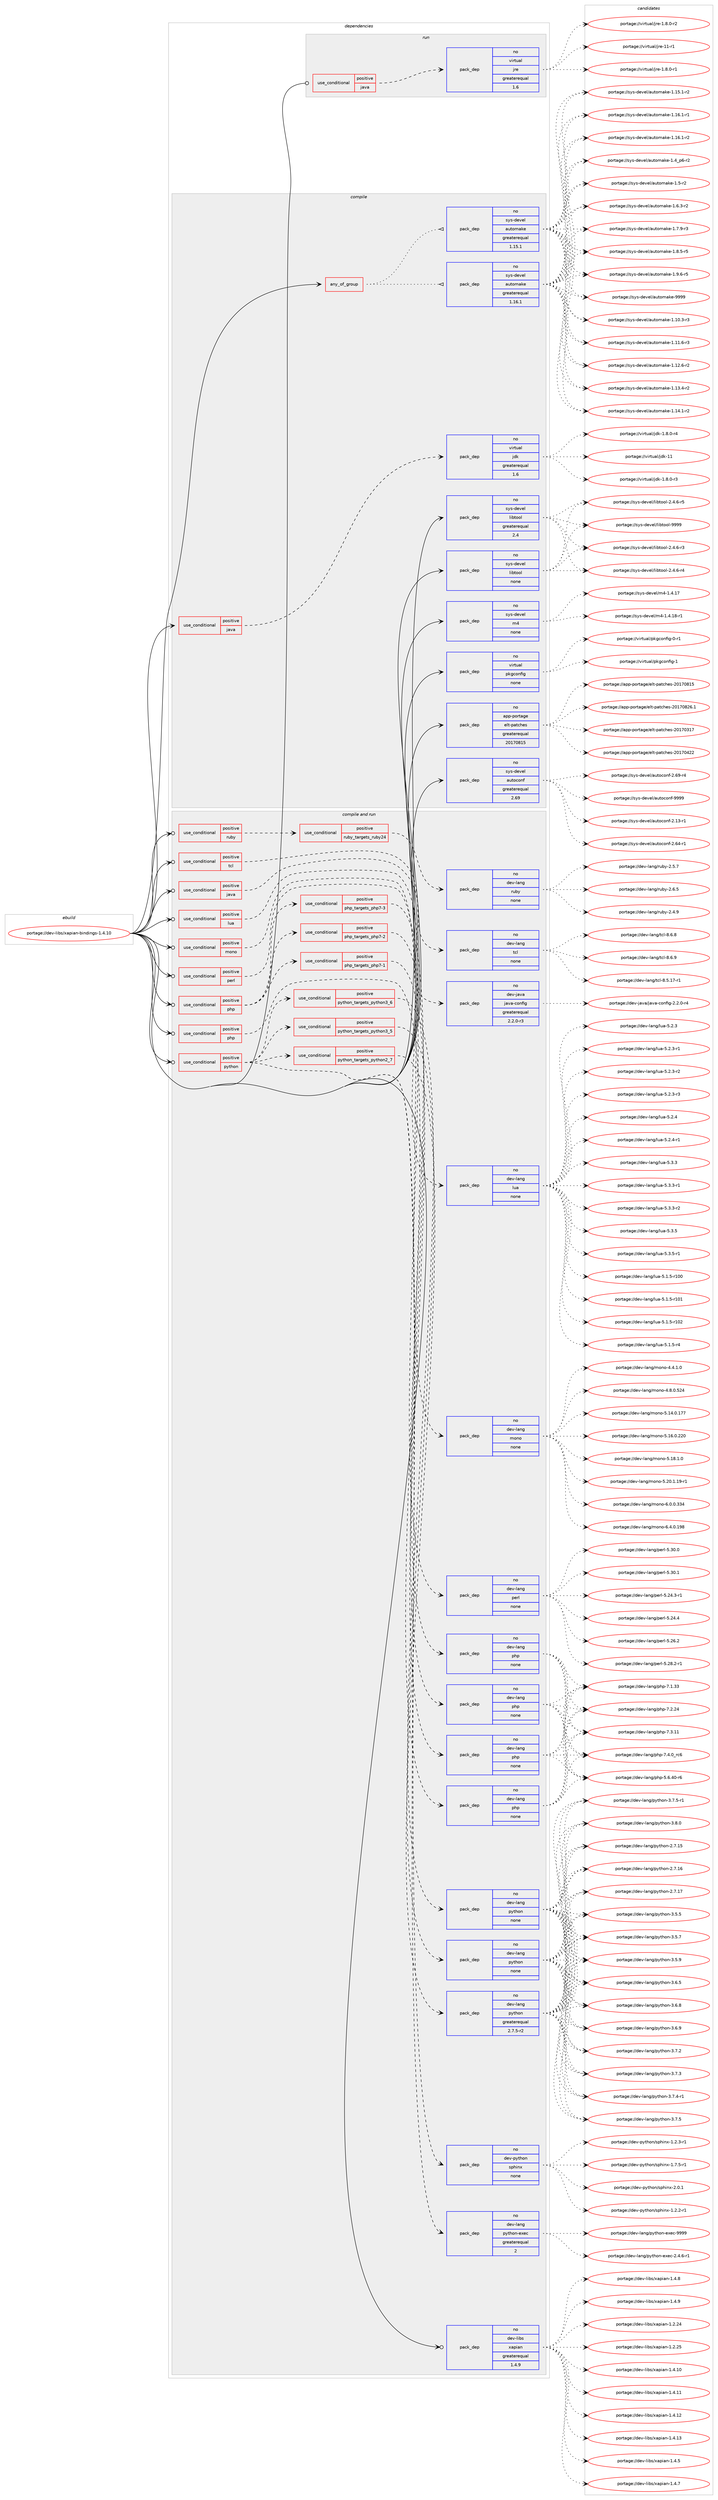 digraph prolog {

# *************
# Graph options
# *************

newrank=true;
concentrate=true;
compound=true;
graph [rankdir=LR,fontname=Helvetica,fontsize=10,ranksep=1.5];#, ranksep=2.5, nodesep=0.2];
edge  [arrowhead=vee];
node  [fontname=Helvetica,fontsize=10];

# **********
# The ebuild
# **********

subgraph cluster_leftcol {
color=gray;
rank=same;
label=<<i>ebuild</i>>;
id [label="portage://dev-libs/xapian-bindings-1.4.10", color=red, width=4, href="../dev-libs/xapian-bindings-1.4.10.svg"];
}

# ****************
# The dependencies
# ****************

subgraph cluster_midcol {
color=gray;
label=<<i>dependencies</i>>;
subgraph cluster_compile {
fillcolor="#eeeeee";
style=filled;
label=<<i>compile</i>>;
subgraph any3067 {
dependency104569 [label=<<TABLE BORDER="0" CELLBORDER="1" CELLSPACING="0" CELLPADDING="4"><TR><TD CELLPADDING="10">any_of_group</TD></TR></TABLE>>, shape=none, color=red];subgraph pack79451 {
dependency104570 [label=<<TABLE BORDER="0" CELLBORDER="1" CELLSPACING="0" CELLPADDING="4" WIDTH="220"><TR><TD ROWSPAN="6" CELLPADDING="30">pack_dep</TD></TR><TR><TD WIDTH="110">no</TD></TR><TR><TD>sys-devel</TD></TR><TR><TD>automake</TD></TR><TR><TD>greaterequal</TD></TR><TR><TD>1.16.1</TD></TR></TABLE>>, shape=none, color=blue];
}
dependency104569:e -> dependency104570:w [weight=20,style="dotted",arrowhead="oinv"];
subgraph pack79452 {
dependency104571 [label=<<TABLE BORDER="0" CELLBORDER="1" CELLSPACING="0" CELLPADDING="4" WIDTH="220"><TR><TD ROWSPAN="6" CELLPADDING="30">pack_dep</TD></TR><TR><TD WIDTH="110">no</TD></TR><TR><TD>sys-devel</TD></TR><TR><TD>automake</TD></TR><TR><TD>greaterequal</TD></TR><TR><TD>1.15.1</TD></TR></TABLE>>, shape=none, color=blue];
}
dependency104569:e -> dependency104571:w [weight=20,style="dotted",arrowhead="oinv"];
}
id:e -> dependency104569:w [weight=20,style="solid",arrowhead="vee"];
subgraph cond21989 {
dependency104572 [label=<<TABLE BORDER="0" CELLBORDER="1" CELLSPACING="0" CELLPADDING="4"><TR><TD ROWSPAN="3" CELLPADDING="10">use_conditional</TD></TR><TR><TD>positive</TD></TR><TR><TD>java</TD></TR></TABLE>>, shape=none, color=red];
subgraph pack79453 {
dependency104573 [label=<<TABLE BORDER="0" CELLBORDER="1" CELLSPACING="0" CELLPADDING="4" WIDTH="220"><TR><TD ROWSPAN="6" CELLPADDING="30">pack_dep</TD></TR><TR><TD WIDTH="110">no</TD></TR><TR><TD>virtual</TD></TR><TR><TD>jdk</TD></TR><TR><TD>greaterequal</TD></TR><TR><TD>1.6</TD></TR></TABLE>>, shape=none, color=blue];
}
dependency104572:e -> dependency104573:w [weight=20,style="dashed",arrowhead="vee"];
}
id:e -> dependency104572:w [weight=20,style="solid",arrowhead="vee"];
subgraph pack79454 {
dependency104574 [label=<<TABLE BORDER="0" CELLBORDER="1" CELLSPACING="0" CELLPADDING="4" WIDTH="220"><TR><TD ROWSPAN="6" CELLPADDING="30">pack_dep</TD></TR><TR><TD WIDTH="110">no</TD></TR><TR><TD>app-portage</TD></TR><TR><TD>elt-patches</TD></TR><TR><TD>greaterequal</TD></TR><TR><TD>20170815</TD></TR></TABLE>>, shape=none, color=blue];
}
id:e -> dependency104574:w [weight=20,style="solid",arrowhead="vee"];
subgraph pack79455 {
dependency104575 [label=<<TABLE BORDER="0" CELLBORDER="1" CELLSPACING="0" CELLPADDING="4" WIDTH="220"><TR><TD ROWSPAN="6" CELLPADDING="30">pack_dep</TD></TR><TR><TD WIDTH="110">no</TD></TR><TR><TD>sys-devel</TD></TR><TR><TD>autoconf</TD></TR><TR><TD>greaterequal</TD></TR><TR><TD>2.69</TD></TR></TABLE>>, shape=none, color=blue];
}
id:e -> dependency104575:w [weight=20,style="solid",arrowhead="vee"];
subgraph pack79456 {
dependency104576 [label=<<TABLE BORDER="0" CELLBORDER="1" CELLSPACING="0" CELLPADDING="4" WIDTH="220"><TR><TD ROWSPAN="6" CELLPADDING="30">pack_dep</TD></TR><TR><TD WIDTH="110">no</TD></TR><TR><TD>sys-devel</TD></TR><TR><TD>libtool</TD></TR><TR><TD>greaterequal</TD></TR><TR><TD>2.4</TD></TR></TABLE>>, shape=none, color=blue];
}
id:e -> dependency104576:w [weight=20,style="solid",arrowhead="vee"];
subgraph pack79457 {
dependency104577 [label=<<TABLE BORDER="0" CELLBORDER="1" CELLSPACING="0" CELLPADDING="4" WIDTH="220"><TR><TD ROWSPAN="6" CELLPADDING="30">pack_dep</TD></TR><TR><TD WIDTH="110">no</TD></TR><TR><TD>sys-devel</TD></TR><TR><TD>libtool</TD></TR><TR><TD>none</TD></TR><TR><TD></TD></TR></TABLE>>, shape=none, color=blue];
}
id:e -> dependency104577:w [weight=20,style="solid",arrowhead="vee"];
subgraph pack79458 {
dependency104578 [label=<<TABLE BORDER="0" CELLBORDER="1" CELLSPACING="0" CELLPADDING="4" WIDTH="220"><TR><TD ROWSPAN="6" CELLPADDING="30">pack_dep</TD></TR><TR><TD WIDTH="110">no</TD></TR><TR><TD>sys-devel</TD></TR><TR><TD>m4</TD></TR><TR><TD>none</TD></TR><TR><TD></TD></TR></TABLE>>, shape=none, color=blue];
}
id:e -> dependency104578:w [weight=20,style="solid",arrowhead="vee"];
subgraph pack79459 {
dependency104579 [label=<<TABLE BORDER="0" CELLBORDER="1" CELLSPACING="0" CELLPADDING="4" WIDTH="220"><TR><TD ROWSPAN="6" CELLPADDING="30">pack_dep</TD></TR><TR><TD WIDTH="110">no</TD></TR><TR><TD>virtual</TD></TR><TR><TD>pkgconfig</TD></TR><TR><TD>none</TD></TR><TR><TD></TD></TR></TABLE>>, shape=none, color=blue];
}
id:e -> dependency104579:w [weight=20,style="solid",arrowhead="vee"];
}
subgraph cluster_compileandrun {
fillcolor="#eeeeee";
style=filled;
label=<<i>compile and run</i>>;
subgraph cond21990 {
dependency104580 [label=<<TABLE BORDER="0" CELLBORDER="1" CELLSPACING="0" CELLPADDING="4"><TR><TD ROWSPAN="3" CELLPADDING="10">use_conditional</TD></TR><TR><TD>positive</TD></TR><TR><TD>java</TD></TR></TABLE>>, shape=none, color=red];
subgraph pack79460 {
dependency104581 [label=<<TABLE BORDER="0" CELLBORDER="1" CELLSPACING="0" CELLPADDING="4" WIDTH="220"><TR><TD ROWSPAN="6" CELLPADDING="30">pack_dep</TD></TR><TR><TD WIDTH="110">no</TD></TR><TR><TD>dev-java</TD></TR><TR><TD>java-config</TD></TR><TR><TD>greaterequal</TD></TR><TR><TD>2.2.0-r3</TD></TR></TABLE>>, shape=none, color=blue];
}
dependency104580:e -> dependency104581:w [weight=20,style="dashed",arrowhead="vee"];
}
id:e -> dependency104580:w [weight=20,style="solid",arrowhead="odotvee"];
subgraph cond21991 {
dependency104582 [label=<<TABLE BORDER="0" CELLBORDER="1" CELLSPACING="0" CELLPADDING="4"><TR><TD ROWSPAN="3" CELLPADDING="10">use_conditional</TD></TR><TR><TD>positive</TD></TR><TR><TD>lua</TD></TR></TABLE>>, shape=none, color=red];
subgraph pack79461 {
dependency104583 [label=<<TABLE BORDER="0" CELLBORDER="1" CELLSPACING="0" CELLPADDING="4" WIDTH="220"><TR><TD ROWSPAN="6" CELLPADDING="30">pack_dep</TD></TR><TR><TD WIDTH="110">no</TD></TR><TR><TD>dev-lang</TD></TR><TR><TD>lua</TD></TR><TR><TD>none</TD></TR><TR><TD></TD></TR></TABLE>>, shape=none, color=blue];
}
dependency104582:e -> dependency104583:w [weight=20,style="dashed",arrowhead="vee"];
}
id:e -> dependency104582:w [weight=20,style="solid",arrowhead="odotvee"];
subgraph cond21992 {
dependency104584 [label=<<TABLE BORDER="0" CELLBORDER="1" CELLSPACING="0" CELLPADDING="4"><TR><TD ROWSPAN="3" CELLPADDING="10">use_conditional</TD></TR><TR><TD>positive</TD></TR><TR><TD>mono</TD></TR></TABLE>>, shape=none, color=red];
subgraph pack79462 {
dependency104585 [label=<<TABLE BORDER="0" CELLBORDER="1" CELLSPACING="0" CELLPADDING="4" WIDTH="220"><TR><TD ROWSPAN="6" CELLPADDING="30">pack_dep</TD></TR><TR><TD WIDTH="110">no</TD></TR><TR><TD>dev-lang</TD></TR><TR><TD>mono</TD></TR><TR><TD>none</TD></TR><TR><TD></TD></TR></TABLE>>, shape=none, color=blue];
}
dependency104584:e -> dependency104585:w [weight=20,style="dashed",arrowhead="vee"];
}
id:e -> dependency104584:w [weight=20,style="solid",arrowhead="odotvee"];
subgraph cond21993 {
dependency104586 [label=<<TABLE BORDER="0" CELLBORDER="1" CELLSPACING="0" CELLPADDING="4"><TR><TD ROWSPAN="3" CELLPADDING="10">use_conditional</TD></TR><TR><TD>positive</TD></TR><TR><TD>perl</TD></TR></TABLE>>, shape=none, color=red];
subgraph pack79463 {
dependency104587 [label=<<TABLE BORDER="0" CELLBORDER="1" CELLSPACING="0" CELLPADDING="4" WIDTH="220"><TR><TD ROWSPAN="6" CELLPADDING="30">pack_dep</TD></TR><TR><TD WIDTH="110">no</TD></TR><TR><TD>dev-lang</TD></TR><TR><TD>perl</TD></TR><TR><TD>none</TD></TR><TR><TD></TD></TR></TABLE>>, shape=none, color=blue];
}
dependency104586:e -> dependency104587:w [weight=20,style="dashed",arrowhead="vee"];
}
id:e -> dependency104586:w [weight=20,style="solid",arrowhead="odotvee"];
subgraph cond21994 {
dependency104588 [label=<<TABLE BORDER="0" CELLBORDER="1" CELLSPACING="0" CELLPADDING="4"><TR><TD ROWSPAN="3" CELLPADDING="10">use_conditional</TD></TR><TR><TD>positive</TD></TR><TR><TD>php</TD></TR></TABLE>>, shape=none, color=red];
subgraph cond21995 {
dependency104589 [label=<<TABLE BORDER="0" CELLBORDER="1" CELLSPACING="0" CELLPADDING="4"><TR><TD ROWSPAN="3" CELLPADDING="10">use_conditional</TD></TR><TR><TD>positive</TD></TR><TR><TD>php_targets_php7-1</TD></TR></TABLE>>, shape=none, color=red];
subgraph pack79464 {
dependency104590 [label=<<TABLE BORDER="0" CELLBORDER="1" CELLSPACING="0" CELLPADDING="4" WIDTH="220"><TR><TD ROWSPAN="6" CELLPADDING="30">pack_dep</TD></TR><TR><TD WIDTH="110">no</TD></TR><TR><TD>dev-lang</TD></TR><TR><TD>php</TD></TR><TR><TD>none</TD></TR><TR><TD></TD></TR></TABLE>>, shape=none, color=blue];
}
dependency104589:e -> dependency104590:w [weight=20,style="dashed",arrowhead="vee"];
}
dependency104588:e -> dependency104589:w [weight=20,style="dashed",arrowhead="vee"];
subgraph cond21996 {
dependency104591 [label=<<TABLE BORDER="0" CELLBORDER="1" CELLSPACING="0" CELLPADDING="4"><TR><TD ROWSPAN="3" CELLPADDING="10">use_conditional</TD></TR><TR><TD>positive</TD></TR><TR><TD>php_targets_php7-2</TD></TR></TABLE>>, shape=none, color=red];
subgraph pack79465 {
dependency104592 [label=<<TABLE BORDER="0" CELLBORDER="1" CELLSPACING="0" CELLPADDING="4" WIDTH="220"><TR><TD ROWSPAN="6" CELLPADDING="30">pack_dep</TD></TR><TR><TD WIDTH="110">no</TD></TR><TR><TD>dev-lang</TD></TR><TR><TD>php</TD></TR><TR><TD>none</TD></TR><TR><TD></TD></TR></TABLE>>, shape=none, color=blue];
}
dependency104591:e -> dependency104592:w [weight=20,style="dashed",arrowhead="vee"];
}
dependency104588:e -> dependency104591:w [weight=20,style="dashed",arrowhead="vee"];
subgraph cond21997 {
dependency104593 [label=<<TABLE BORDER="0" CELLBORDER="1" CELLSPACING="0" CELLPADDING="4"><TR><TD ROWSPAN="3" CELLPADDING="10">use_conditional</TD></TR><TR><TD>positive</TD></TR><TR><TD>php_targets_php7-3</TD></TR></TABLE>>, shape=none, color=red];
subgraph pack79466 {
dependency104594 [label=<<TABLE BORDER="0" CELLBORDER="1" CELLSPACING="0" CELLPADDING="4" WIDTH="220"><TR><TD ROWSPAN="6" CELLPADDING="30">pack_dep</TD></TR><TR><TD WIDTH="110">no</TD></TR><TR><TD>dev-lang</TD></TR><TR><TD>php</TD></TR><TR><TD>none</TD></TR><TR><TD></TD></TR></TABLE>>, shape=none, color=blue];
}
dependency104593:e -> dependency104594:w [weight=20,style="dashed",arrowhead="vee"];
}
dependency104588:e -> dependency104593:w [weight=20,style="dashed",arrowhead="vee"];
}
id:e -> dependency104588:w [weight=20,style="solid",arrowhead="odotvee"];
subgraph cond21998 {
dependency104595 [label=<<TABLE BORDER="0" CELLBORDER="1" CELLSPACING="0" CELLPADDING="4"><TR><TD ROWSPAN="3" CELLPADDING="10">use_conditional</TD></TR><TR><TD>positive</TD></TR><TR><TD>php</TD></TR></TABLE>>, shape=none, color=red];
subgraph pack79467 {
dependency104596 [label=<<TABLE BORDER="0" CELLBORDER="1" CELLSPACING="0" CELLPADDING="4" WIDTH="220"><TR><TD ROWSPAN="6" CELLPADDING="30">pack_dep</TD></TR><TR><TD WIDTH="110">no</TD></TR><TR><TD>dev-lang</TD></TR><TR><TD>php</TD></TR><TR><TD>none</TD></TR><TR><TD></TD></TR></TABLE>>, shape=none, color=blue];
}
dependency104595:e -> dependency104596:w [weight=20,style="dashed",arrowhead="vee"];
}
id:e -> dependency104595:w [weight=20,style="solid",arrowhead="odotvee"];
subgraph cond21999 {
dependency104597 [label=<<TABLE BORDER="0" CELLBORDER="1" CELLSPACING="0" CELLPADDING="4"><TR><TD ROWSPAN="3" CELLPADDING="10">use_conditional</TD></TR><TR><TD>positive</TD></TR><TR><TD>python</TD></TR></TABLE>>, shape=none, color=red];
subgraph pack79468 {
dependency104598 [label=<<TABLE BORDER="0" CELLBORDER="1" CELLSPACING="0" CELLPADDING="4" WIDTH="220"><TR><TD ROWSPAN="6" CELLPADDING="30">pack_dep</TD></TR><TR><TD WIDTH="110">no</TD></TR><TR><TD>dev-python</TD></TR><TR><TD>sphinx</TD></TR><TR><TD>none</TD></TR><TR><TD></TD></TR></TABLE>>, shape=none, color=blue];
}
dependency104597:e -> dependency104598:w [weight=20,style="dashed",arrowhead="vee"];
subgraph cond22000 {
dependency104599 [label=<<TABLE BORDER="0" CELLBORDER="1" CELLSPACING="0" CELLPADDING="4"><TR><TD ROWSPAN="3" CELLPADDING="10">use_conditional</TD></TR><TR><TD>positive</TD></TR><TR><TD>python_targets_python2_7</TD></TR></TABLE>>, shape=none, color=red];
subgraph pack79469 {
dependency104600 [label=<<TABLE BORDER="0" CELLBORDER="1" CELLSPACING="0" CELLPADDING="4" WIDTH="220"><TR><TD ROWSPAN="6" CELLPADDING="30">pack_dep</TD></TR><TR><TD WIDTH="110">no</TD></TR><TR><TD>dev-lang</TD></TR><TR><TD>python</TD></TR><TR><TD>greaterequal</TD></TR><TR><TD>2.7.5-r2</TD></TR></TABLE>>, shape=none, color=blue];
}
dependency104599:e -> dependency104600:w [weight=20,style="dashed",arrowhead="vee"];
}
dependency104597:e -> dependency104599:w [weight=20,style="dashed",arrowhead="vee"];
subgraph cond22001 {
dependency104601 [label=<<TABLE BORDER="0" CELLBORDER="1" CELLSPACING="0" CELLPADDING="4"><TR><TD ROWSPAN="3" CELLPADDING="10">use_conditional</TD></TR><TR><TD>positive</TD></TR><TR><TD>python_targets_python3_5</TD></TR></TABLE>>, shape=none, color=red];
subgraph pack79470 {
dependency104602 [label=<<TABLE BORDER="0" CELLBORDER="1" CELLSPACING="0" CELLPADDING="4" WIDTH="220"><TR><TD ROWSPAN="6" CELLPADDING="30">pack_dep</TD></TR><TR><TD WIDTH="110">no</TD></TR><TR><TD>dev-lang</TD></TR><TR><TD>python</TD></TR><TR><TD>none</TD></TR><TR><TD></TD></TR></TABLE>>, shape=none, color=blue];
}
dependency104601:e -> dependency104602:w [weight=20,style="dashed",arrowhead="vee"];
}
dependency104597:e -> dependency104601:w [weight=20,style="dashed",arrowhead="vee"];
subgraph cond22002 {
dependency104603 [label=<<TABLE BORDER="0" CELLBORDER="1" CELLSPACING="0" CELLPADDING="4"><TR><TD ROWSPAN="3" CELLPADDING="10">use_conditional</TD></TR><TR><TD>positive</TD></TR><TR><TD>python_targets_python3_6</TD></TR></TABLE>>, shape=none, color=red];
subgraph pack79471 {
dependency104604 [label=<<TABLE BORDER="0" CELLBORDER="1" CELLSPACING="0" CELLPADDING="4" WIDTH="220"><TR><TD ROWSPAN="6" CELLPADDING="30">pack_dep</TD></TR><TR><TD WIDTH="110">no</TD></TR><TR><TD>dev-lang</TD></TR><TR><TD>python</TD></TR><TR><TD>none</TD></TR><TR><TD></TD></TR></TABLE>>, shape=none, color=blue];
}
dependency104603:e -> dependency104604:w [weight=20,style="dashed",arrowhead="vee"];
}
dependency104597:e -> dependency104603:w [weight=20,style="dashed",arrowhead="vee"];
subgraph pack79472 {
dependency104605 [label=<<TABLE BORDER="0" CELLBORDER="1" CELLSPACING="0" CELLPADDING="4" WIDTH="220"><TR><TD ROWSPAN="6" CELLPADDING="30">pack_dep</TD></TR><TR><TD WIDTH="110">no</TD></TR><TR><TD>dev-lang</TD></TR><TR><TD>python-exec</TD></TR><TR><TD>greaterequal</TD></TR><TR><TD>2</TD></TR></TABLE>>, shape=none, color=blue];
}
dependency104597:e -> dependency104605:w [weight=20,style="dashed",arrowhead="vee"];
}
id:e -> dependency104597:w [weight=20,style="solid",arrowhead="odotvee"];
subgraph cond22003 {
dependency104606 [label=<<TABLE BORDER="0" CELLBORDER="1" CELLSPACING="0" CELLPADDING="4"><TR><TD ROWSPAN="3" CELLPADDING="10">use_conditional</TD></TR><TR><TD>positive</TD></TR><TR><TD>ruby</TD></TR></TABLE>>, shape=none, color=red];
subgraph cond22004 {
dependency104607 [label=<<TABLE BORDER="0" CELLBORDER="1" CELLSPACING="0" CELLPADDING="4"><TR><TD ROWSPAN="3" CELLPADDING="10">use_conditional</TD></TR><TR><TD>positive</TD></TR><TR><TD>ruby_targets_ruby24</TD></TR></TABLE>>, shape=none, color=red];
subgraph pack79473 {
dependency104608 [label=<<TABLE BORDER="0" CELLBORDER="1" CELLSPACING="0" CELLPADDING="4" WIDTH="220"><TR><TD ROWSPAN="6" CELLPADDING="30">pack_dep</TD></TR><TR><TD WIDTH="110">no</TD></TR><TR><TD>dev-lang</TD></TR><TR><TD>ruby</TD></TR><TR><TD>none</TD></TR><TR><TD></TD></TR></TABLE>>, shape=none, color=blue];
}
dependency104607:e -> dependency104608:w [weight=20,style="dashed",arrowhead="vee"];
}
dependency104606:e -> dependency104607:w [weight=20,style="dashed",arrowhead="vee"];
}
id:e -> dependency104606:w [weight=20,style="solid",arrowhead="odotvee"];
subgraph cond22005 {
dependency104609 [label=<<TABLE BORDER="0" CELLBORDER="1" CELLSPACING="0" CELLPADDING="4"><TR><TD ROWSPAN="3" CELLPADDING="10">use_conditional</TD></TR><TR><TD>positive</TD></TR><TR><TD>tcl</TD></TR></TABLE>>, shape=none, color=red];
subgraph pack79474 {
dependency104610 [label=<<TABLE BORDER="0" CELLBORDER="1" CELLSPACING="0" CELLPADDING="4" WIDTH="220"><TR><TD ROWSPAN="6" CELLPADDING="30">pack_dep</TD></TR><TR><TD WIDTH="110">no</TD></TR><TR><TD>dev-lang</TD></TR><TR><TD>tcl</TD></TR><TR><TD>none</TD></TR><TR><TD></TD></TR></TABLE>>, shape=none, color=blue];
}
dependency104609:e -> dependency104610:w [weight=20,style="dashed",arrowhead="vee"];
}
id:e -> dependency104609:w [weight=20,style="solid",arrowhead="odotvee"];
subgraph pack79475 {
dependency104611 [label=<<TABLE BORDER="0" CELLBORDER="1" CELLSPACING="0" CELLPADDING="4" WIDTH="220"><TR><TD ROWSPAN="6" CELLPADDING="30">pack_dep</TD></TR><TR><TD WIDTH="110">no</TD></TR><TR><TD>dev-libs</TD></TR><TR><TD>xapian</TD></TR><TR><TD>greaterequal</TD></TR><TR><TD>1.4.9</TD></TR></TABLE>>, shape=none, color=blue];
}
id:e -> dependency104611:w [weight=20,style="solid",arrowhead="odotvee"];
}
subgraph cluster_run {
fillcolor="#eeeeee";
style=filled;
label=<<i>run</i>>;
subgraph cond22006 {
dependency104612 [label=<<TABLE BORDER="0" CELLBORDER="1" CELLSPACING="0" CELLPADDING="4"><TR><TD ROWSPAN="3" CELLPADDING="10">use_conditional</TD></TR><TR><TD>positive</TD></TR><TR><TD>java</TD></TR></TABLE>>, shape=none, color=red];
subgraph pack79476 {
dependency104613 [label=<<TABLE BORDER="0" CELLBORDER="1" CELLSPACING="0" CELLPADDING="4" WIDTH="220"><TR><TD ROWSPAN="6" CELLPADDING="30">pack_dep</TD></TR><TR><TD WIDTH="110">no</TD></TR><TR><TD>virtual</TD></TR><TR><TD>jre</TD></TR><TR><TD>greaterequal</TD></TR><TR><TD>1.6</TD></TR></TABLE>>, shape=none, color=blue];
}
dependency104612:e -> dependency104613:w [weight=20,style="dashed",arrowhead="vee"];
}
id:e -> dependency104612:w [weight=20,style="solid",arrowhead="odot"];
}
}

# **************
# The candidates
# **************

subgraph cluster_choices {
rank=same;
color=gray;
label=<<i>candidates</i>>;

subgraph choice79451 {
color=black;
nodesep=1;
choiceportage11512111545100101118101108479711711611110997107101454946494846514511451 [label="portage://sys-devel/automake-1.10.3-r3", color=red, width=4,href="../sys-devel/automake-1.10.3-r3.svg"];
choiceportage11512111545100101118101108479711711611110997107101454946494946544511451 [label="portage://sys-devel/automake-1.11.6-r3", color=red, width=4,href="../sys-devel/automake-1.11.6-r3.svg"];
choiceportage11512111545100101118101108479711711611110997107101454946495046544511450 [label="portage://sys-devel/automake-1.12.6-r2", color=red, width=4,href="../sys-devel/automake-1.12.6-r2.svg"];
choiceportage11512111545100101118101108479711711611110997107101454946495146524511450 [label="portage://sys-devel/automake-1.13.4-r2", color=red, width=4,href="../sys-devel/automake-1.13.4-r2.svg"];
choiceportage11512111545100101118101108479711711611110997107101454946495246494511450 [label="portage://sys-devel/automake-1.14.1-r2", color=red, width=4,href="../sys-devel/automake-1.14.1-r2.svg"];
choiceportage11512111545100101118101108479711711611110997107101454946495346494511450 [label="portage://sys-devel/automake-1.15.1-r2", color=red, width=4,href="../sys-devel/automake-1.15.1-r2.svg"];
choiceportage11512111545100101118101108479711711611110997107101454946495446494511449 [label="portage://sys-devel/automake-1.16.1-r1", color=red, width=4,href="../sys-devel/automake-1.16.1-r1.svg"];
choiceportage11512111545100101118101108479711711611110997107101454946495446494511450 [label="portage://sys-devel/automake-1.16.1-r2", color=red, width=4,href="../sys-devel/automake-1.16.1-r2.svg"];
choiceportage115121115451001011181011084797117116111109971071014549465295112544511450 [label="portage://sys-devel/automake-1.4_p6-r2", color=red, width=4,href="../sys-devel/automake-1.4_p6-r2.svg"];
choiceportage11512111545100101118101108479711711611110997107101454946534511450 [label="portage://sys-devel/automake-1.5-r2", color=red, width=4,href="../sys-devel/automake-1.5-r2.svg"];
choiceportage115121115451001011181011084797117116111109971071014549465446514511450 [label="portage://sys-devel/automake-1.6.3-r2", color=red, width=4,href="../sys-devel/automake-1.6.3-r2.svg"];
choiceportage115121115451001011181011084797117116111109971071014549465546574511451 [label="portage://sys-devel/automake-1.7.9-r3", color=red, width=4,href="../sys-devel/automake-1.7.9-r3.svg"];
choiceportage115121115451001011181011084797117116111109971071014549465646534511453 [label="portage://sys-devel/automake-1.8.5-r5", color=red, width=4,href="../sys-devel/automake-1.8.5-r5.svg"];
choiceportage115121115451001011181011084797117116111109971071014549465746544511453 [label="portage://sys-devel/automake-1.9.6-r5", color=red, width=4,href="../sys-devel/automake-1.9.6-r5.svg"];
choiceportage115121115451001011181011084797117116111109971071014557575757 [label="portage://sys-devel/automake-9999", color=red, width=4,href="../sys-devel/automake-9999.svg"];
dependency104570:e -> choiceportage11512111545100101118101108479711711611110997107101454946494846514511451:w [style=dotted,weight="100"];
dependency104570:e -> choiceportage11512111545100101118101108479711711611110997107101454946494946544511451:w [style=dotted,weight="100"];
dependency104570:e -> choiceportage11512111545100101118101108479711711611110997107101454946495046544511450:w [style=dotted,weight="100"];
dependency104570:e -> choiceportage11512111545100101118101108479711711611110997107101454946495146524511450:w [style=dotted,weight="100"];
dependency104570:e -> choiceportage11512111545100101118101108479711711611110997107101454946495246494511450:w [style=dotted,weight="100"];
dependency104570:e -> choiceportage11512111545100101118101108479711711611110997107101454946495346494511450:w [style=dotted,weight="100"];
dependency104570:e -> choiceportage11512111545100101118101108479711711611110997107101454946495446494511449:w [style=dotted,weight="100"];
dependency104570:e -> choiceportage11512111545100101118101108479711711611110997107101454946495446494511450:w [style=dotted,weight="100"];
dependency104570:e -> choiceportage115121115451001011181011084797117116111109971071014549465295112544511450:w [style=dotted,weight="100"];
dependency104570:e -> choiceportage11512111545100101118101108479711711611110997107101454946534511450:w [style=dotted,weight="100"];
dependency104570:e -> choiceportage115121115451001011181011084797117116111109971071014549465446514511450:w [style=dotted,weight="100"];
dependency104570:e -> choiceportage115121115451001011181011084797117116111109971071014549465546574511451:w [style=dotted,weight="100"];
dependency104570:e -> choiceportage115121115451001011181011084797117116111109971071014549465646534511453:w [style=dotted,weight="100"];
dependency104570:e -> choiceportage115121115451001011181011084797117116111109971071014549465746544511453:w [style=dotted,weight="100"];
dependency104570:e -> choiceportage115121115451001011181011084797117116111109971071014557575757:w [style=dotted,weight="100"];
}
subgraph choice79452 {
color=black;
nodesep=1;
choiceportage11512111545100101118101108479711711611110997107101454946494846514511451 [label="portage://sys-devel/automake-1.10.3-r3", color=red, width=4,href="../sys-devel/automake-1.10.3-r3.svg"];
choiceportage11512111545100101118101108479711711611110997107101454946494946544511451 [label="portage://sys-devel/automake-1.11.6-r3", color=red, width=4,href="../sys-devel/automake-1.11.6-r3.svg"];
choiceportage11512111545100101118101108479711711611110997107101454946495046544511450 [label="portage://sys-devel/automake-1.12.6-r2", color=red, width=4,href="../sys-devel/automake-1.12.6-r2.svg"];
choiceportage11512111545100101118101108479711711611110997107101454946495146524511450 [label="portage://sys-devel/automake-1.13.4-r2", color=red, width=4,href="../sys-devel/automake-1.13.4-r2.svg"];
choiceportage11512111545100101118101108479711711611110997107101454946495246494511450 [label="portage://sys-devel/automake-1.14.1-r2", color=red, width=4,href="../sys-devel/automake-1.14.1-r2.svg"];
choiceportage11512111545100101118101108479711711611110997107101454946495346494511450 [label="portage://sys-devel/automake-1.15.1-r2", color=red, width=4,href="../sys-devel/automake-1.15.1-r2.svg"];
choiceportage11512111545100101118101108479711711611110997107101454946495446494511449 [label="portage://sys-devel/automake-1.16.1-r1", color=red, width=4,href="../sys-devel/automake-1.16.1-r1.svg"];
choiceportage11512111545100101118101108479711711611110997107101454946495446494511450 [label="portage://sys-devel/automake-1.16.1-r2", color=red, width=4,href="../sys-devel/automake-1.16.1-r2.svg"];
choiceportage115121115451001011181011084797117116111109971071014549465295112544511450 [label="portage://sys-devel/automake-1.4_p6-r2", color=red, width=4,href="../sys-devel/automake-1.4_p6-r2.svg"];
choiceportage11512111545100101118101108479711711611110997107101454946534511450 [label="portage://sys-devel/automake-1.5-r2", color=red, width=4,href="../sys-devel/automake-1.5-r2.svg"];
choiceportage115121115451001011181011084797117116111109971071014549465446514511450 [label="portage://sys-devel/automake-1.6.3-r2", color=red, width=4,href="../sys-devel/automake-1.6.3-r2.svg"];
choiceportage115121115451001011181011084797117116111109971071014549465546574511451 [label="portage://sys-devel/automake-1.7.9-r3", color=red, width=4,href="../sys-devel/automake-1.7.9-r3.svg"];
choiceportage115121115451001011181011084797117116111109971071014549465646534511453 [label="portage://sys-devel/automake-1.8.5-r5", color=red, width=4,href="../sys-devel/automake-1.8.5-r5.svg"];
choiceportage115121115451001011181011084797117116111109971071014549465746544511453 [label="portage://sys-devel/automake-1.9.6-r5", color=red, width=4,href="../sys-devel/automake-1.9.6-r5.svg"];
choiceportage115121115451001011181011084797117116111109971071014557575757 [label="portage://sys-devel/automake-9999", color=red, width=4,href="../sys-devel/automake-9999.svg"];
dependency104571:e -> choiceportage11512111545100101118101108479711711611110997107101454946494846514511451:w [style=dotted,weight="100"];
dependency104571:e -> choiceportage11512111545100101118101108479711711611110997107101454946494946544511451:w [style=dotted,weight="100"];
dependency104571:e -> choiceportage11512111545100101118101108479711711611110997107101454946495046544511450:w [style=dotted,weight="100"];
dependency104571:e -> choiceportage11512111545100101118101108479711711611110997107101454946495146524511450:w [style=dotted,weight="100"];
dependency104571:e -> choiceportage11512111545100101118101108479711711611110997107101454946495246494511450:w [style=dotted,weight="100"];
dependency104571:e -> choiceportage11512111545100101118101108479711711611110997107101454946495346494511450:w [style=dotted,weight="100"];
dependency104571:e -> choiceportage11512111545100101118101108479711711611110997107101454946495446494511449:w [style=dotted,weight="100"];
dependency104571:e -> choiceportage11512111545100101118101108479711711611110997107101454946495446494511450:w [style=dotted,weight="100"];
dependency104571:e -> choiceportage115121115451001011181011084797117116111109971071014549465295112544511450:w [style=dotted,weight="100"];
dependency104571:e -> choiceportage11512111545100101118101108479711711611110997107101454946534511450:w [style=dotted,weight="100"];
dependency104571:e -> choiceportage115121115451001011181011084797117116111109971071014549465446514511450:w [style=dotted,weight="100"];
dependency104571:e -> choiceportage115121115451001011181011084797117116111109971071014549465546574511451:w [style=dotted,weight="100"];
dependency104571:e -> choiceportage115121115451001011181011084797117116111109971071014549465646534511453:w [style=dotted,weight="100"];
dependency104571:e -> choiceportage115121115451001011181011084797117116111109971071014549465746544511453:w [style=dotted,weight="100"];
dependency104571:e -> choiceportage115121115451001011181011084797117116111109971071014557575757:w [style=dotted,weight="100"];
}
subgraph choice79453 {
color=black;
nodesep=1;
choiceportage11810511411611797108471061001074549465646484511451 [label="portage://virtual/jdk-1.8.0-r3", color=red, width=4,href="../virtual/jdk-1.8.0-r3.svg"];
choiceportage11810511411611797108471061001074549465646484511452 [label="portage://virtual/jdk-1.8.0-r4", color=red, width=4,href="../virtual/jdk-1.8.0-r4.svg"];
choiceportage1181051141161179710847106100107454949 [label="portage://virtual/jdk-11", color=red, width=4,href="../virtual/jdk-11.svg"];
dependency104573:e -> choiceportage11810511411611797108471061001074549465646484511451:w [style=dotted,weight="100"];
dependency104573:e -> choiceportage11810511411611797108471061001074549465646484511452:w [style=dotted,weight="100"];
dependency104573:e -> choiceportage1181051141161179710847106100107454949:w [style=dotted,weight="100"];
}
subgraph choice79454 {
color=black;
nodesep=1;
choiceportage97112112451121111141169710310147101108116451129711699104101115455048495548514955 [label="portage://app-portage/elt-patches-20170317", color=red, width=4,href="../app-portage/elt-patches-20170317.svg"];
choiceportage97112112451121111141169710310147101108116451129711699104101115455048495548525050 [label="portage://app-portage/elt-patches-20170422", color=red, width=4,href="../app-portage/elt-patches-20170422.svg"];
choiceportage97112112451121111141169710310147101108116451129711699104101115455048495548564953 [label="portage://app-portage/elt-patches-20170815", color=red, width=4,href="../app-portage/elt-patches-20170815.svg"];
choiceportage971121124511211111411697103101471011081164511297116991041011154550484955485650544649 [label="portage://app-portage/elt-patches-20170826.1", color=red, width=4,href="../app-portage/elt-patches-20170826.1.svg"];
dependency104574:e -> choiceportage97112112451121111141169710310147101108116451129711699104101115455048495548514955:w [style=dotted,weight="100"];
dependency104574:e -> choiceportage97112112451121111141169710310147101108116451129711699104101115455048495548525050:w [style=dotted,weight="100"];
dependency104574:e -> choiceportage97112112451121111141169710310147101108116451129711699104101115455048495548564953:w [style=dotted,weight="100"];
dependency104574:e -> choiceportage971121124511211111411697103101471011081164511297116991041011154550484955485650544649:w [style=dotted,weight="100"];
}
subgraph choice79455 {
color=black;
nodesep=1;
choiceportage1151211154510010111810110847971171161119911111010245504649514511449 [label="portage://sys-devel/autoconf-2.13-r1", color=red, width=4,href="../sys-devel/autoconf-2.13-r1.svg"];
choiceportage1151211154510010111810110847971171161119911111010245504654524511449 [label="portage://sys-devel/autoconf-2.64-r1", color=red, width=4,href="../sys-devel/autoconf-2.64-r1.svg"];
choiceportage1151211154510010111810110847971171161119911111010245504654574511452 [label="portage://sys-devel/autoconf-2.69-r4", color=red, width=4,href="../sys-devel/autoconf-2.69-r4.svg"];
choiceportage115121115451001011181011084797117116111991111101024557575757 [label="portage://sys-devel/autoconf-9999", color=red, width=4,href="../sys-devel/autoconf-9999.svg"];
dependency104575:e -> choiceportage1151211154510010111810110847971171161119911111010245504649514511449:w [style=dotted,weight="100"];
dependency104575:e -> choiceportage1151211154510010111810110847971171161119911111010245504654524511449:w [style=dotted,weight="100"];
dependency104575:e -> choiceportage1151211154510010111810110847971171161119911111010245504654574511452:w [style=dotted,weight="100"];
dependency104575:e -> choiceportage115121115451001011181011084797117116111991111101024557575757:w [style=dotted,weight="100"];
}
subgraph choice79456 {
color=black;
nodesep=1;
choiceportage1151211154510010111810110847108105981161111111084550465246544511451 [label="portage://sys-devel/libtool-2.4.6-r3", color=red, width=4,href="../sys-devel/libtool-2.4.6-r3.svg"];
choiceportage1151211154510010111810110847108105981161111111084550465246544511452 [label="portage://sys-devel/libtool-2.4.6-r4", color=red, width=4,href="../sys-devel/libtool-2.4.6-r4.svg"];
choiceportage1151211154510010111810110847108105981161111111084550465246544511453 [label="portage://sys-devel/libtool-2.4.6-r5", color=red, width=4,href="../sys-devel/libtool-2.4.6-r5.svg"];
choiceportage1151211154510010111810110847108105981161111111084557575757 [label="portage://sys-devel/libtool-9999", color=red, width=4,href="../sys-devel/libtool-9999.svg"];
dependency104576:e -> choiceportage1151211154510010111810110847108105981161111111084550465246544511451:w [style=dotted,weight="100"];
dependency104576:e -> choiceportage1151211154510010111810110847108105981161111111084550465246544511452:w [style=dotted,weight="100"];
dependency104576:e -> choiceportage1151211154510010111810110847108105981161111111084550465246544511453:w [style=dotted,weight="100"];
dependency104576:e -> choiceportage1151211154510010111810110847108105981161111111084557575757:w [style=dotted,weight="100"];
}
subgraph choice79457 {
color=black;
nodesep=1;
choiceportage1151211154510010111810110847108105981161111111084550465246544511451 [label="portage://sys-devel/libtool-2.4.6-r3", color=red, width=4,href="../sys-devel/libtool-2.4.6-r3.svg"];
choiceportage1151211154510010111810110847108105981161111111084550465246544511452 [label="portage://sys-devel/libtool-2.4.6-r4", color=red, width=4,href="../sys-devel/libtool-2.4.6-r4.svg"];
choiceportage1151211154510010111810110847108105981161111111084550465246544511453 [label="portage://sys-devel/libtool-2.4.6-r5", color=red, width=4,href="../sys-devel/libtool-2.4.6-r5.svg"];
choiceportage1151211154510010111810110847108105981161111111084557575757 [label="portage://sys-devel/libtool-9999", color=red, width=4,href="../sys-devel/libtool-9999.svg"];
dependency104577:e -> choiceportage1151211154510010111810110847108105981161111111084550465246544511451:w [style=dotted,weight="100"];
dependency104577:e -> choiceportage1151211154510010111810110847108105981161111111084550465246544511452:w [style=dotted,weight="100"];
dependency104577:e -> choiceportage1151211154510010111810110847108105981161111111084550465246544511453:w [style=dotted,weight="100"];
dependency104577:e -> choiceportage1151211154510010111810110847108105981161111111084557575757:w [style=dotted,weight="100"];
}
subgraph choice79458 {
color=black;
nodesep=1;
choiceportage11512111545100101118101108471095245494652464955 [label="portage://sys-devel/m4-1.4.17", color=red, width=4,href="../sys-devel/m4-1.4.17.svg"];
choiceportage115121115451001011181011084710952454946524649564511449 [label="portage://sys-devel/m4-1.4.18-r1", color=red, width=4,href="../sys-devel/m4-1.4.18-r1.svg"];
dependency104578:e -> choiceportage11512111545100101118101108471095245494652464955:w [style=dotted,weight="100"];
dependency104578:e -> choiceportage115121115451001011181011084710952454946524649564511449:w [style=dotted,weight="100"];
}
subgraph choice79459 {
color=black;
nodesep=1;
choiceportage11810511411611797108471121071039911111010210510345484511449 [label="portage://virtual/pkgconfig-0-r1", color=red, width=4,href="../virtual/pkgconfig-0-r1.svg"];
choiceportage1181051141161179710847112107103991111101021051034549 [label="portage://virtual/pkgconfig-1", color=red, width=4,href="../virtual/pkgconfig-1.svg"];
dependency104579:e -> choiceportage11810511411611797108471121071039911111010210510345484511449:w [style=dotted,weight="100"];
dependency104579:e -> choiceportage1181051141161179710847112107103991111101021051034549:w [style=dotted,weight="100"];
}
subgraph choice79460 {
color=black;
nodesep=1;
choiceportage10010111845106971189747106971189745991111101021051034550465046484511452 [label="portage://dev-java/java-config-2.2.0-r4", color=red, width=4,href="../dev-java/java-config-2.2.0-r4.svg"];
dependency104581:e -> choiceportage10010111845106971189747106971189745991111101021051034550465046484511452:w [style=dotted,weight="100"];
}
subgraph choice79461 {
color=black;
nodesep=1;
choiceportage1001011184510897110103471081179745534649465345114494848 [label="portage://dev-lang/lua-5.1.5-r100", color=red, width=4,href="../dev-lang/lua-5.1.5-r100.svg"];
choiceportage1001011184510897110103471081179745534649465345114494849 [label="portage://dev-lang/lua-5.1.5-r101", color=red, width=4,href="../dev-lang/lua-5.1.5-r101.svg"];
choiceportage1001011184510897110103471081179745534649465345114494850 [label="portage://dev-lang/lua-5.1.5-r102", color=red, width=4,href="../dev-lang/lua-5.1.5-r102.svg"];
choiceportage100101118451089711010347108117974553464946534511452 [label="portage://dev-lang/lua-5.1.5-r4", color=red, width=4,href="../dev-lang/lua-5.1.5-r4.svg"];
choiceportage10010111845108971101034710811797455346504651 [label="portage://dev-lang/lua-5.2.3", color=red, width=4,href="../dev-lang/lua-5.2.3.svg"];
choiceportage100101118451089711010347108117974553465046514511449 [label="portage://dev-lang/lua-5.2.3-r1", color=red, width=4,href="../dev-lang/lua-5.2.3-r1.svg"];
choiceportage100101118451089711010347108117974553465046514511450 [label="portage://dev-lang/lua-5.2.3-r2", color=red, width=4,href="../dev-lang/lua-5.2.3-r2.svg"];
choiceportage100101118451089711010347108117974553465046514511451 [label="portage://dev-lang/lua-5.2.3-r3", color=red, width=4,href="../dev-lang/lua-5.2.3-r3.svg"];
choiceportage10010111845108971101034710811797455346504652 [label="portage://dev-lang/lua-5.2.4", color=red, width=4,href="../dev-lang/lua-5.2.4.svg"];
choiceportage100101118451089711010347108117974553465046524511449 [label="portage://dev-lang/lua-5.2.4-r1", color=red, width=4,href="../dev-lang/lua-5.2.4-r1.svg"];
choiceportage10010111845108971101034710811797455346514651 [label="portage://dev-lang/lua-5.3.3", color=red, width=4,href="../dev-lang/lua-5.3.3.svg"];
choiceportage100101118451089711010347108117974553465146514511449 [label="portage://dev-lang/lua-5.3.3-r1", color=red, width=4,href="../dev-lang/lua-5.3.3-r1.svg"];
choiceportage100101118451089711010347108117974553465146514511450 [label="portage://dev-lang/lua-5.3.3-r2", color=red, width=4,href="../dev-lang/lua-5.3.3-r2.svg"];
choiceportage10010111845108971101034710811797455346514653 [label="portage://dev-lang/lua-5.3.5", color=red, width=4,href="../dev-lang/lua-5.3.5.svg"];
choiceportage100101118451089711010347108117974553465146534511449 [label="portage://dev-lang/lua-5.3.5-r1", color=red, width=4,href="../dev-lang/lua-5.3.5-r1.svg"];
dependency104583:e -> choiceportage1001011184510897110103471081179745534649465345114494848:w [style=dotted,weight="100"];
dependency104583:e -> choiceportage1001011184510897110103471081179745534649465345114494849:w [style=dotted,weight="100"];
dependency104583:e -> choiceportage1001011184510897110103471081179745534649465345114494850:w [style=dotted,weight="100"];
dependency104583:e -> choiceportage100101118451089711010347108117974553464946534511452:w [style=dotted,weight="100"];
dependency104583:e -> choiceportage10010111845108971101034710811797455346504651:w [style=dotted,weight="100"];
dependency104583:e -> choiceportage100101118451089711010347108117974553465046514511449:w [style=dotted,weight="100"];
dependency104583:e -> choiceportage100101118451089711010347108117974553465046514511450:w [style=dotted,weight="100"];
dependency104583:e -> choiceportage100101118451089711010347108117974553465046514511451:w [style=dotted,weight="100"];
dependency104583:e -> choiceportage10010111845108971101034710811797455346504652:w [style=dotted,weight="100"];
dependency104583:e -> choiceportage100101118451089711010347108117974553465046524511449:w [style=dotted,weight="100"];
dependency104583:e -> choiceportage10010111845108971101034710811797455346514651:w [style=dotted,weight="100"];
dependency104583:e -> choiceportage100101118451089711010347108117974553465146514511449:w [style=dotted,weight="100"];
dependency104583:e -> choiceportage100101118451089711010347108117974553465146514511450:w [style=dotted,weight="100"];
dependency104583:e -> choiceportage10010111845108971101034710811797455346514653:w [style=dotted,weight="100"];
dependency104583:e -> choiceportage100101118451089711010347108117974553465146534511449:w [style=dotted,weight="100"];
}
subgraph choice79462 {
color=black;
nodesep=1;
choiceportage1001011184510897110103471091111101114552465246494648 [label="portage://dev-lang/mono-4.4.1.0", color=red, width=4,href="../dev-lang/mono-4.4.1.0.svg"];
choiceportage10010111845108971101034710911111011145524656464846535052 [label="portage://dev-lang/mono-4.8.0.524", color=red, width=4,href="../dev-lang/mono-4.8.0.524.svg"];
choiceportage1001011184510897110103471091111101114553464952464846495555 [label="portage://dev-lang/mono-5.14.0.177", color=red, width=4,href="../dev-lang/mono-5.14.0.177.svg"];
choiceportage1001011184510897110103471091111101114553464954464846505048 [label="portage://dev-lang/mono-5.16.0.220", color=red, width=4,href="../dev-lang/mono-5.16.0.220.svg"];
choiceportage100101118451089711010347109111110111455346495646494648 [label="portage://dev-lang/mono-5.18.1.0", color=red, width=4,href="../dev-lang/mono-5.18.1.0.svg"];
choiceportage100101118451089711010347109111110111455346504846494649574511449 [label="portage://dev-lang/mono-5.20.1.19-r1", color=red, width=4,href="../dev-lang/mono-5.20.1.19-r1.svg"];
choiceportage10010111845108971101034710911111011145544648464846515152 [label="portage://dev-lang/mono-6.0.0.334", color=red, width=4,href="../dev-lang/mono-6.0.0.334.svg"];
choiceportage10010111845108971101034710911111011145544652464846495756 [label="portage://dev-lang/mono-6.4.0.198", color=red, width=4,href="../dev-lang/mono-6.4.0.198.svg"];
dependency104585:e -> choiceportage1001011184510897110103471091111101114552465246494648:w [style=dotted,weight="100"];
dependency104585:e -> choiceportage10010111845108971101034710911111011145524656464846535052:w [style=dotted,weight="100"];
dependency104585:e -> choiceportage1001011184510897110103471091111101114553464952464846495555:w [style=dotted,weight="100"];
dependency104585:e -> choiceportage1001011184510897110103471091111101114553464954464846505048:w [style=dotted,weight="100"];
dependency104585:e -> choiceportage100101118451089711010347109111110111455346495646494648:w [style=dotted,weight="100"];
dependency104585:e -> choiceportage100101118451089711010347109111110111455346504846494649574511449:w [style=dotted,weight="100"];
dependency104585:e -> choiceportage10010111845108971101034710911111011145544648464846515152:w [style=dotted,weight="100"];
dependency104585:e -> choiceportage10010111845108971101034710911111011145544652464846495756:w [style=dotted,weight="100"];
}
subgraph choice79463 {
color=black;
nodesep=1;
choiceportage100101118451089711010347112101114108455346505246514511449 [label="portage://dev-lang/perl-5.24.3-r1", color=red, width=4,href="../dev-lang/perl-5.24.3-r1.svg"];
choiceportage10010111845108971101034711210111410845534650524652 [label="portage://dev-lang/perl-5.24.4", color=red, width=4,href="../dev-lang/perl-5.24.4.svg"];
choiceportage10010111845108971101034711210111410845534650544650 [label="portage://dev-lang/perl-5.26.2", color=red, width=4,href="../dev-lang/perl-5.26.2.svg"];
choiceportage100101118451089711010347112101114108455346505646504511449 [label="portage://dev-lang/perl-5.28.2-r1", color=red, width=4,href="../dev-lang/perl-5.28.2-r1.svg"];
choiceportage10010111845108971101034711210111410845534651484648 [label="portage://dev-lang/perl-5.30.0", color=red, width=4,href="../dev-lang/perl-5.30.0.svg"];
choiceportage10010111845108971101034711210111410845534651484649 [label="portage://dev-lang/perl-5.30.1", color=red, width=4,href="../dev-lang/perl-5.30.1.svg"];
dependency104587:e -> choiceportage100101118451089711010347112101114108455346505246514511449:w [style=dotted,weight="100"];
dependency104587:e -> choiceportage10010111845108971101034711210111410845534650524652:w [style=dotted,weight="100"];
dependency104587:e -> choiceportage10010111845108971101034711210111410845534650544650:w [style=dotted,weight="100"];
dependency104587:e -> choiceportage100101118451089711010347112101114108455346505646504511449:w [style=dotted,weight="100"];
dependency104587:e -> choiceportage10010111845108971101034711210111410845534651484648:w [style=dotted,weight="100"];
dependency104587:e -> choiceportage10010111845108971101034711210111410845534651484649:w [style=dotted,weight="100"];
}
subgraph choice79464 {
color=black;
nodesep=1;
choiceportage100101118451089711010347112104112455346544652484511454 [label="portage://dev-lang/php-5.6.40-r6", color=red, width=4,href="../dev-lang/php-5.6.40-r6.svg"];
choiceportage10010111845108971101034711210411245554649465151 [label="portage://dev-lang/php-7.1.33", color=red, width=4,href="../dev-lang/php-7.1.33.svg"];
choiceportage10010111845108971101034711210411245554650465052 [label="portage://dev-lang/php-7.2.24", color=red, width=4,href="../dev-lang/php-7.2.24.svg"];
choiceportage10010111845108971101034711210411245554651464949 [label="portage://dev-lang/php-7.3.11", color=red, width=4,href="../dev-lang/php-7.3.11.svg"];
choiceportage100101118451089711010347112104112455546524648951149954 [label="portage://dev-lang/php-7.4.0_rc6", color=red, width=4,href="../dev-lang/php-7.4.0_rc6.svg"];
dependency104590:e -> choiceportage100101118451089711010347112104112455346544652484511454:w [style=dotted,weight="100"];
dependency104590:e -> choiceportage10010111845108971101034711210411245554649465151:w [style=dotted,weight="100"];
dependency104590:e -> choiceportage10010111845108971101034711210411245554650465052:w [style=dotted,weight="100"];
dependency104590:e -> choiceportage10010111845108971101034711210411245554651464949:w [style=dotted,weight="100"];
dependency104590:e -> choiceportage100101118451089711010347112104112455546524648951149954:w [style=dotted,weight="100"];
}
subgraph choice79465 {
color=black;
nodesep=1;
choiceportage100101118451089711010347112104112455346544652484511454 [label="portage://dev-lang/php-5.6.40-r6", color=red, width=4,href="../dev-lang/php-5.6.40-r6.svg"];
choiceportage10010111845108971101034711210411245554649465151 [label="portage://dev-lang/php-7.1.33", color=red, width=4,href="../dev-lang/php-7.1.33.svg"];
choiceportage10010111845108971101034711210411245554650465052 [label="portage://dev-lang/php-7.2.24", color=red, width=4,href="../dev-lang/php-7.2.24.svg"];
choiceportage10010111845108971101034711210411245554651464949 [label="portage://dev-lang/php-7.3.11", color=red, width=4,href="../dev-lang/php-7.3.11.svg"];
choiceportage100101118451089711010347112104112455546524648951149954 [label="portage://dev-lang/php-7.4.0_rc6", color=red, width=4,href="../dev-lang/php-7.4.0_rc6.svg"];
dependency104592:e -> choiceportage100101118451089711010347112104112455346544652484511454:w [style=dotted,weight="100"];
dependency104592:e -> choiceportage10010111845108971101034711210411245554649465151:w [style=dotted,weight="100"];
dependency104592:e -> choiceportage10010111845108971101034711210411245554650465052:w [style=dotted,weight="100"];
dependency104592:e -> choiceportage10010111845108971101034711210411245554651464949:w [style=dotted,weight="100"];
dependency104592:e -> choiceportage100101118451089711010347112104112455546524648951149954:w [style=dotted,weight="100"];
}
subgraph choice79466 {
color=black;
nodesep=1;
choiceportage100101118451089711010347112104112455346544652484511454 [label="portage://dev-lang/php-5.6.40-r6", color=red, width=4,href="../dev-lang/php-5.6.40-r6.svg"];
choiceportage10010111845108971101034711210411245554649465151 [label="portage://dev-lang/php-7.1.33", color=red, width=4,href="../dev-lang/php-7.1.33.svg"];
choiceportage10010111845108971101034711210411245554650465052 [label="portage://dev-lang/php-7.2.24", color=red, width=4,href="../dev-lang/php-7.2.24.svg"];
choiceportage10010111845108971101034711210411245554651464949 [label="portage://dev-lang/php-7.3.11", color=red, width=4,href="../dev-lang/php-7.3.11.svg"];
choiceportage100101118451089711010347112104112455546524648951149954 [label="portage://dev-lang/php-7.4.0_rc6", color=red, width=4,href="../dev-lang/php-7.4.0_rc6.svg"];
dependency104594:e -> choiceportage100101118451089711010347112104112455346544652484511454:w [style=dotted,weight="100"];
dependency104594:e -> choiceportage10010111845108971101034711210411245554649465151:w [style=dotted,weight="100"];
dependency104594:e -> choiceportage10010111845108971101034711210411245554650465052:w [style=dotted,weight="100"];
dependency104594:e -> choiceportage10010111845108971101034711210411245554651464949:w [style=dotted,weight="100"];
dependency104594:e -> choiceportage100101118451089711010347112104112455546524648951149954:w [style=dotted,weight="100"];
}
subgraph choice79467 {
color=black;
nodesep=1;
choiceportage100101118451089711010347112104112455346544652484511454 [label="portage://dev-lang/php-5.6.40-r6", color=red, width=4,href="../dev-lang/php-5.6.40-r6.svg"];
choiceportage10010111845108971101034711210411245554649465151 [label="portage://dev-lang/php-7.1.33", color=red, width=4,href="../dev-lang/php-7.1.33.svg"];
choiceportage10010111845108971101034711210411245554650465052 [label="portage://dev-lang/php-7.2.24", color=red, width=4,href="../dev-lang/php-7.2.24.svg"];
choiceportage10010111845108971101034711210411245554651464949 [label="portage://dev-lang/php-7.3.11", color=red, width=4,href="../dev-lang/php-7.3.11.svg"];
choiceportage100101118451089711010347112104112455546524648951149954 [label="portage://dev-lang/php-7.4.0_rc6", color=red, width=4,href="../dev-lang/php-7.4.0_rc6.svg"];
dependency104596:e -> choiceportage100101118451089711010347112104112455346544652484511454:w [style=dotted,weight="100"];
dependency104596:e -> choiceportage10010111845108971101034711210411245554649465151:w [style=dotted,weight="100"];
dependency104596:e -> choiceportage10010111845108971101034711210411245554650465052:w [style=dotted,weight="100"];
dependency104596:e -> choiceportage10010111845108971101034711210411245554651464949:w [style=dotted,weight="100"];
dependency104596:e -> choiceportage100101118451089711010347112104112455546524648951149954:w [style=dotted,weight="100"];
}
subgraph choice79468 {
color=black;
nodesep=1;
choiceportage10010111845112121116104111110471151121041051101204549465046504511449 [label="portage://dev-python/sphinx-1.2.2-r1", color=red, width=4,href="../dev-python/sphinx-1.2.2-r1.svg"];
choiceportage10010111845112121116104111110471151121041051101204549465046514511449 [label="portage://dev-python/sphinx-1.2.3-r1", color=red, width=4,href="../dev-python/sphinx-1.2.3-r1.svg"];
choiceportage10010111845112121116104111110471151121041051101204549465546534511449 [label="portage://dev-python/sphinx-1.7.5-r1", color=red, width=4,href="../dev-python/sphinx-1.7.5-r1.svg"];
choiceportage1001011184511212111610411111047115112104105110120455046484649 [label="portage://dev-python/sphinx-2.0.1", color=red, width=4,href="../dev-python/sphinx-2.0.1.svg"];
dependency104598:e -> choiceportage10010111845112121116104111110471151121041051101204549465046504511449:w [style=dotted,weight="100"];
dependency104598:e -> choiceportage10010111845112121116104111110471151121041051101204549465046514511449:w [style=dotted,weight="100"];
dependency104598:e -> choiceportage10010111845112121116104111110471151121041051101204549465546534511449:w [style=dotted,weight="100"];
dependency104598:e -> choiceportage1001011184511212111610411111047115112104105110120455046484649:w [style=dotted,weight="100"];
}
subgraph choice79469 {
color=black;
nodesep=1;
choiceportage10010111845108971101034711212111610411111045504655464953 [label="portage://dev-lang/python-2.7.15", color=red, width=4,href="../dev-lang/python-2.7.15.svg"];
choiceportage10010111845108971101034711212111610411111045504655464954 [label="portage://dev-lang/python-2.7.16", color=red, width=4,href="../dev-lang/python-2.7.16.svg"];
choiceportage10010111845108971101034711212111610411111045504655464955 [label="portage://dev-lang/python-2.7.17", color=red, width=4,href="../dev-lang/python-2.7.17.svg"];
choiceportage100101118451089711010347112121116104111110455146534653 [label="portage://dev-lang/python-3.5.5", color=red, width=4,href="../dev-lang/python-3.5.5.svg"];
choiceportage100101118451089711010347112121116104111110455146534655 [label="portage://dev-lang/python-3.5.7", color=red, width=4,href="../dev-lang/python-3.5.7.svg"];
choiceportage100101118451089711010347112121116104111110455146534657 [label="portage://dev-lang/python-3.5.9", color=red, width=4,href="../dev-lang/python-3.5.9.svg"];
choiceportage100101118451089711010347112121116104111110455146544653 [label="portage://dev-lang/python-3.6.5", color=red, width=4,href="../dev-lang/python-3.6.5.svg"];
choiceportage100101118451089711010347112121116104111110455146544656 [label="portage://dev-lang/python-3.6.8", color=red, width=4,href="../dev-lang/python-3.6.8.svg"];
choiceportage100101118451089711010347112121116104111110455146544657 [label="portage://dev-lang/python-3.6.9", color=red, width=4,href="../dev-lang/python-3.6.9.svg"];
choiceportage100101118451089711010347112121116104111110455146554650 [label="portage://dev-lang/python-3.7.2", color=red, width=4,href="../dev-lang/python-3.7.2.svg"];
choiceportage100101118451089711010347112121116104111110455146554651 [label="portage://dev-lang/python-3.7.3", color=red, width=4,href="../dev-lang/python-3.7.3.svg"];
choiceportage1001011184510897110103471121211161041111104551465546524511449 [label="portage://dev-lang/python-3.7.4-r1", color=red, width=4,href="../dev-lang/python-3.7.4-r1.svg"];
choiceportage100101118451089711010347112121116104111110455146554653 [label="portage://dev-lang/python-3.7.5", color=red, width=4,href="../dev-lang/python-3.7.5.svg"];
choiceportage1001011184510897110103471121211161041111104551465546534511449 [label="portage://dev-lang/python-3.7.5-r1", color=red, width=4,href="../dev-lang/python-3.7.5-r1.svg"];
choiceportage100101118451089711010347112121116104111110455146564648 [label="portage://dev-lang/python-3.8.0", color=red, width=4,href="../dev-lang/python-3.8.0.svg"];
dependency104600:e -> choiceportage10010111845108971101034711212111610411111045504655464953:w [style=dotted,weight="100"];
dependency104600:e -> choiceportage10010111845108971101034711212111610411111045504655464954:w [style=dotted,weight="100"];
dependency104600:e -> choiceportage10010111845108971101034711212111610411111045504655464955:w [style=dotted,weight="100"];
dependency104600:e -> choiceportage100101118451089711010347112121116104111110455146534653:w [style=dotted,weight="100"];
dependency104600:e -> choiceportage100101118451089711010347112121116104111110455146534655:w [style=dotted,weight="100"];
dependency104600:e -> choiceportage100101118451089711010347112121116104111110455146534657:w [style=dotted,weight="100"];
dependency104600:e -> choiceportage100101118451089711010347112121116104111110455146544653:w [style=dotted,weight="100"];
dependency104600:e -> choiceportage100101118451089711010347112121116104111110455146544656:w [style=dotted,weight="100"];
dependency104600:e -> choiceportage100101118451089711010347112121116104111110455146544657:w [style=dotted,weight="100"];
dependency104600:e -> choiceportage100101118451089711010347112121116104111110455146554650:w [style=dotted,weight="100"];
dependency104600:e -> choiceportage100101118451089711010347112121116104111110455146554651:w [style=dotted,weight="100"];
dependency104600:e -> choiceportage1001011184510897110103471121211161041111104551465546524511449:w [style=dotted,weight="100"];
dependency104600:e -> choiceportage100101118451089711010347112121116104111110455146554653:w [style=dotted,weight="100"];
dependency104600:e -> choiceportage1001011184510897110103471121211161041111104551465546534511449:w [style=dotted,weight="100"];
dependency104600:e -> choiceportage100101118451089711010347112121116104111110455146564648:w [style=dotted,weight="100"];
}
subgraph choice79470 {
color=black;
nodesep=1;
choiceportage10010111845108971101034711212111610411111045504655464953 [label="portage://dev-lang/python-2.7.15", color=red, width=4,href="../dev-lang/python-2.7.15.svg"];
choiceportage10010111845108971101034711212111610411111045504655464954 [label="portage://dev-lang/python-2.7.16", color=red, width=4,href="../dev-lang/python-2.7.16.svg"];
choiceportage10010111845108971101034711212111610411111045504655464955 [label="portage://dev-lang/python-2.7.17", color=red, width=4,href="../dev-lang/python-2.7.17.svg"];
choiceportage100101118451089711010347112121116104111110455146534653 [label="portage://dev-lang/python-3.5.5", color=red, width=4,href="../dev-lang/python-3.5.5.svg"];
choiceportage100101118451089711010347112121116104111110455146534655 [label="portage://dev-lang/python-3.5.7", color=red, width=4,href="../dev-lang/python-3.5.7.svg"];
choiceportage100101118451089711010347112121116104111110455146534657 [label="portage://dev-lang/python-3.5.9", color=red, width=4,href="../dev-lang/python-3.5.9.svg"];
choiceportage100101118451089711010347112121116104111110455146544653 [label="portage://dev-lang/python-3.6.5", color=red, width=4,href="../dev-lang/python-3.6.5.svg"];
choiceportage100101118451089711010347112121116104111110455146544656 [label="portage://dev-lang/python-3.6.8", color=red, width=4,href="../dev-lang/python-3.6.8.svg"];
choiceportage100101118451089711010347112121116104111110455146544657 [label="portage://dev-lang/python-3.6.9", color=red, width=4,href="../dev-lang/python-3.6.9.svg"];
choiceportage100101118451089711010347112121116104111110455146554650 [label="portage://dev-lang/python-3.7.2", color=red, width=4,href="../dev-lang/python-3.7.2.svg"];
choiceportage100101118451089711010347112121116104111110455146554651 [label="portage://dev-lang/python-3.7.3", color=red, width=4,href="../dev-lang/python-3.7.3.svg"];
choiceportage1001011184510897110103471121211161041111104551465546524511449 [label="portage://dev-lang/python-3.7.4-r1", color=red, width=4,href="../dev-lang/python-3.7.4-r1.svg"];
choiceportage100101118451089711010347112121116104111110455146554653 [label="portage://dev-lang/python-3.7.5", color=red, width=4,href="../dev-lang/python-3.7.5.svg"];
choiceportage1001011184510897110103471121211161041111104551465546534511449 [label="portage://dev-lang/python-3.7.5-r1", color=red, width=4,href="../dev-lang/python-3.7.5-r1.svg"];
choiceportage100101118451089711010347112121116104111110455146564648 [label="portage://dev-lang/python-3.8.0", color=red, width=4,href="../dev-lang/python-3.8.0.svg"];
dependency104602:e -> choiceportage10010111845108971101034711212111610411111045504655464953:w [style=dotted,weight="100"];
dependency104602:e -> choiceportage10010111845108971101034711212111610411111045504655464954:w [style=dotted,weight="100"];
dependency104602:e -> choiceportage10010111845108971101034711212111610411111045504655464955:w [style=dotted,weight="100"];
dependency104602:e -> choiceportage100101118451089711010347112121116104111110455146534653:w [style=dotted,weight="100"];
dependency104602:e -> choiceportage100101118451089711010347112121116104111110455146534655:w [style=dotted,weight="100"];
dependency104602:e -> choiceportage100101118451089711010347112121116104111110455146534657:w [style=dotted,weight="100"];
dependency104602:e -> choiceportage100101118451089711010347112121116104111110455146544653:w [style=dotted,weight="100"];
dependency104602:e -> choiceportage100101118451089711010347112121116104111110455146544656:w [style=dotted,weight="100"];
dependency104602:e -> choiceportage100101118451089711010347112121116104111110455146544657:w [style=dotted,weight="100"];
dependency104602:e -> choiceportage100101118451089711010347112121116104111110455146554650:w [style=dotted,weight="100"];
dependency104602:e -> choiceportage100101118451089711010347112121116104111110455146554651:w [style=dotted,weight="100"];
dependency104602:e -> choiceportage1001011184510897110103471121211161041111104551465546524511449:w [style=dotted,weight="100"];
dependency104602:e -> choiceportage100101118451089711010347112121116104111110455146554653:w [style=dotted,weight="100"];
dependency104602:e -> choiceportage1001011184510897110103471121211161041111104551465546534511449:w [style=dotted,weight="100"];
dependency104602:e -> choiceportage100101118451089711010347112121116104111110455146564648:w [style=dotted,weight="100"];
}
subgraph choice79471 {
color=black;
nodesep=1;
choiceportage10010111845108971101034711212111610411111045504655464953 [label="portage://dev-lang/python-2.7.15", color=red, width=4,href="../dev-lang/python-2.7.15.svg"];
choiceportage10010111845108971101034711212111610411111045504655464954 [label="portage://dev-lang/python-2.7.16", color=red, width=4,href="../dev-lang/python-2.7.16.svg"];
choiceportage10010111845108971101034711212111610411111045504655464955 [label="portage://dev-lang/python-2.7.17", color=red, width=4,href="../dev-lang/python-2.7.17.svg"];
choiceportage100101118451089711010347112121116104111110455146534653 [label="portage://dev-lang/python-3.5.5", color=red, width=4,href="../dev-lang/python-3.5.5.svg"];
choiceportage100101118451089711010347112121116104111110455146534655 [label="portage://dev-lang/python-3.5.7", color=red, width=4,href="../dev-lang/python-3.5.7.svg"];
choiceportage100101118451089711010347112121116104111110455146534657 [label="portage://dev-lang/python-3.5.9", color=red, width=4,href="../dev-lang/python-3.5.9.svg"];
choiceportage100101118451089711010347112121116104111110455146544653 [label="portage://dev-lang/python-3.6.5", color=red, width=4,href="../dev-lang/python-3.6.5.svg"];
choiceportage100101118451089711010347112121116104111110455146544656 [label="portage://dev-lang/python-3.6.8", color=red, width=4,href="../dev-lang/python-3.6.8.svg"];
choiceportage100101118451089711010347112121116104111110455146544657 [label="portage://dev-lang/python-3.6.9", color=red, width=4,href="../dev-lang/python-3.6.9.svg"];
choiceportage100101118451089711010347112121116104111110455146554650 [label="portage://dev-lang/python-3.7.2", color=red, width=4,href="../dev-lang/python-3.7.2.svg"];
choiceportage100101118451089711010347112121116104111110455146554651 [label="portage://dev-lang/python-3.7.3", color=red, width=4,href="../dev-lang/python-3.7.3.svg"];
choiceportage1001011184510897110103471121211161041111104551465546524511449 [label="portage://dev-lang/python-3.7.4-r1", color=red, width=4,href="../dev-lang/python-3.7.4-r1.svg"];
choiceportage100101118451089711010347112121116104111110455146554653 [label="portage://dev-lang/python-3.7.5", color=red, width=4,href="../dev-lang/python-3.7.5.svg"];
choiceportage1001011184510897110103471121211161041111104551465546534511449 [label="portage://dev-lang/python-3.7.5-r1", color=red, width=4,href="../dev-lang/python-3.7.5-r1.svg"];
choiceportage100101118451089711010347112121116104111110455146564648 [label="portage://dev-lang/python-3.8.0", color=red, width=4,href="../dev-lang/python-3.8.0.svg"];
dependency104604:e -> choiceportage10010111845108971101034711212111610411111045504655464953:w [style=dotted,weight="100"];
dependency104604:e -> choiceportage10010111845108971101034711212111610411111045504655464954:w [style=dotted,weight="100"];
dependency104604:e -> choiceportage10010111845108971101034711212111610411111045504655464955:w [style=dotted,weight="100"];
dependency104604:e -> choiceportage100101118451089711010347112121116104111110455146534653:w [style=dotted,weight="100"];
dependency104604:e -> choiceportage100101118451089711010347112121116104111110455146534655:w [style=dotted,weight="100"];
dependency104604:e -> choiceportage100101118451089711010347112121116104111110455146534657:w [style=dotted,weight="100"];
dependency104604:e -> choiceportage100101118451089711010347112121116104111110455146544653:w [style=dotted,weight="100"];
dependency104604:e -> choiceportage100101118451089711010347112121116104111110455146544656:w [style=dotted,weight="100"];
dependency104604:e -> choiceportage100101118451089711010347112121116104111110455146544657:w [style=dotted,weight="100"];
dependency104604:e -> choiceportage100101118451089711010347112121116104111110455146554650:w [style=dotted,weight="100"];
dependency104604:e -> choiceportage100101118451089711010347112121116104111110455146554651:w [style=dotted,weight="100"];
dependency104604:e -> choiceportage1001011184510897110103471121211161041111104551465546524511449:w [style=dotted,weight="100"];
dependency104604:e -> choiceportage100101118451089711010347112121116104111110455146554653:w [style=dotted,weight="100"];
dependency104604:e -> choiceportage1001011184510897110103471121211161041111104551465546534511449:w [style=dotted,weight="100"];
dependency104604:e -> choiceportage100101118451089711010347112121116104111110455146564648:w [style=dotted,weight="100"];
}
subgraph choice79472 {
color=black;
nodesep=1;
choiceportage10010111845108971101034711212111610411111045101120101994550465246544511449 [label="portage://dev-lang/python-exec-2.4.6-r1", color=red, width=4,href="../dev-lang/python-exec-2.4.6-r1.svg"];
choiceportage10010111845108971101034711212111610411111045101120101994557575757 [label="portage://dev-lang/python-exec-9999", color=red, width=4,href="../dev-lang/python-exec-9999.svg"];
dependency104605:e -> choiceportage10010111845108971101034711212111610411111045101120101994550465246544511449:w [style=dotted,weight="100"];
dependency104605:e -> choiceportage10010111845108971101034711212111610411111045101120101994557575757:w [style=dotted,weight="100"];
}
subgraph choice79473 {
color=black;
nodesep=1;
choiceportage10010111845108971101034711411798121455046524657 [label="portage://dev-lang/ruby-2.4.9", color=red, width=4,href="../dev-lang/ruby-2.4.9.svg"];
choiceportage10010111845108971101034711411798121455046534655 [label="portage://dev-lang/ruby-2.5.7", color=red, width=4,href="../dev-lang/ruby-2.5.7.svg"];
choiceportage10010111845108971101034711411798121455046544653 [label="portage://dev-lang/ruby-2.6.5", color=red, width=4,href="../dev-lang/ruby-2.6.5.svg"];
dependency104608:e -> choiceportage10010111845108971101034711411798121455046524657:w [style=dotted,weight="100"];
dependency104608:e -> choiceportage10010111845108971101034711411798121455046534655:w [style=dotted,weight="100"];
dependency104608:e -> choiceportage10010111845108971101034711411798121455046544653:w [style=dotted,weight="100"];
}
subgraph choice79474 {
color=black;
nodesep=1;
choiceportage10010111845108971101034711699108455646534649554511449 [label="portage://dev-lang/tcl-8.5.17-r1", color=red, width=4,href="../dev-lang/tcl-8.5.17-r1.svg"];
choiceportage10010111845108971101034711699108455646544656 [label="portage://dev-lang/tcl-8.6.8", color=red, width=4,href="../dev-lang/tcl-8.6.8.svg"];
choiceportage10010111845108971101034711699108455646544657 [label="portage://dev-lang/tcl-8.6.9", color=red, width=4,href="../dev-lang/tcl-8.6.9.svg"];
dependency104610:e -> choiceportage10010111845108971101034711699108455646534649554511449:w [style=dotted,weight="100"];
dependency104610:e -> choiceportage10010111845108971101034711699108455646544656:w [style=dotted,weight="100"];
dependency104610:e -> choiceportage10010111845108971101034711699108455646544657:w [style=dotted,weight="100"];
}
subgraph choice79475 {
color=black;
nodesep=1;
choiceportage100101118451081059811547120971121059711045494650465052 [label="portage://dev-libs/xapian-1.2.24", color=red, width=4,href="../dev-libs/xapian-1.2.24.svg"];
choiceportage100101118451081059811547120971121059711045494650465053 [label="portage://dev-libs/xapian-1.2.25", color=red, width=4,href="../dev-libs/xapian-1.2.25.svg"];
choiceportage100101118451081059811547120971121059711045494652464948 [label="portage://dev-libs/xapian-1.4.10", color=red, width=4,href="../dev-libs/xapian-1.4.10.svg"];
choiceportage100101118451081059811547120971121059711045494652464949 [label="portage://dev-libs/xapian-1.4.11", color=red, width=4,href="../dev-libs/xapian-1.4.11.svg"];
choiceportage100101118451081059811547120971121059711045494652464950 [label="portage://dev-libs/xapian-1.4.12", color=red, width=4,href="../dev-libs/xapian-1.4.12.svg"];
choiceportage100101118451081059811547120971121059711045494652464951 [label="portage://dev-libs/xapian-1.4.13", color=red, width=4,href="../dev-libs/xapian-1.4.13.svg"];
choiceportage1001011184510810598115471209711210597110454946524653 [label="portage://dev-libs/xapian-1.4.5", color=red, width=4,href="../dev-libs/xapian-1.4.5.svg"];
choiceportage1001011184510810598115471209711210597110454946524655 [label="portage://dev-libs/xapian-1.4.7", color=red, width=4,href="../dev-libs/xapian-1.4.7.svg"];
choiceportage1001011184510810598115471209711210597110454946524656 [label="portage://dev-libs/xapian-1.4.8", color=red, width=4,href="../dev-libs/xapian-1.4.8.svg"];
choiceportage1001011184510810598115471209711210597110454946524657 [label="portage://dev-libs/xapian-1.4.9", color=red, width=4,href="../dev-libs/xapian-1.4.9.svg"];
dependency104611:e -> choiceportage100101118451081059811547120971121059711045494650465052:w [style=dotted,weight="100"];
dependency104611:e -> choiceportage100101118451081059811547120971121059711045494650465053:w [style=dotted,weight="100"];
dependency104611:e -> choiceportage100101118451081059811547120971121059711045494652464948:w [style=dotted,weight="100"];
dependency104611:e -> choiceportage100101118451081059811547120971121059711045494652464949:w [style=dotted,weight="100"];
dependency104611:e -> choiceportage100101118451081059811547120971121059711045494652464950:w [style=dotted,weight="100"];
dependency104611:e -> choiceportage100101118451081059811547120971121059711045494652464951:w [style=dotted,weight="100"];
dependency104611:e -> choiceportage1001011184510810598115471209711210597110454946524653:w [style=dotted,weight="100"];
dependency104611:e -> choiceportage1001011184510810598115471209711210597110454946524655:w [style=dotted,weight="100"];
dependency104611:e -> choiceportage1001011184510810598115471209711210597110454946524656:w [style=dotted,weight="100"];
dependency104611:e -> choiceportage1001011184510810598115471209711210597110454946524657:w [style=dotted,weight="100"];
}
subgraph choice79476 {
color=black;
nodesep=1;
choiceportage11810511411611797108471061141014549465646484511449 [label="portage://virtual/jre-1.8.0-r1", color=red, width=4,href="../virtual/jre-1.8.0-r1.svg"];
choiceportage11810511411611797108471061141014549465646484511450 [label="portage://virtual/jre-1.8.0-r2", color=red, width=4,href="../virtual/jre-1.8.0-r2.svg"];
choiceportage11810511411611797108471061141014549494511449 [label="portage://virtual/jre-11-r1", color=red, width=4,href="../virtual/jre-11-r1.svg"];
dependency104613:e -> choiceportage11810511411611797108471061141014549465646484511449:w [style=dotted,weight="100"];
dependency104613:e -> choiceportage11810511411611797108471061141014549465646484511450:w [style=dotted,weight="100"];
dependency104613:e -> choiceportage11810511411611797108471061141014549494511449:w [style=dotted,weight="100"];
}
}

}
